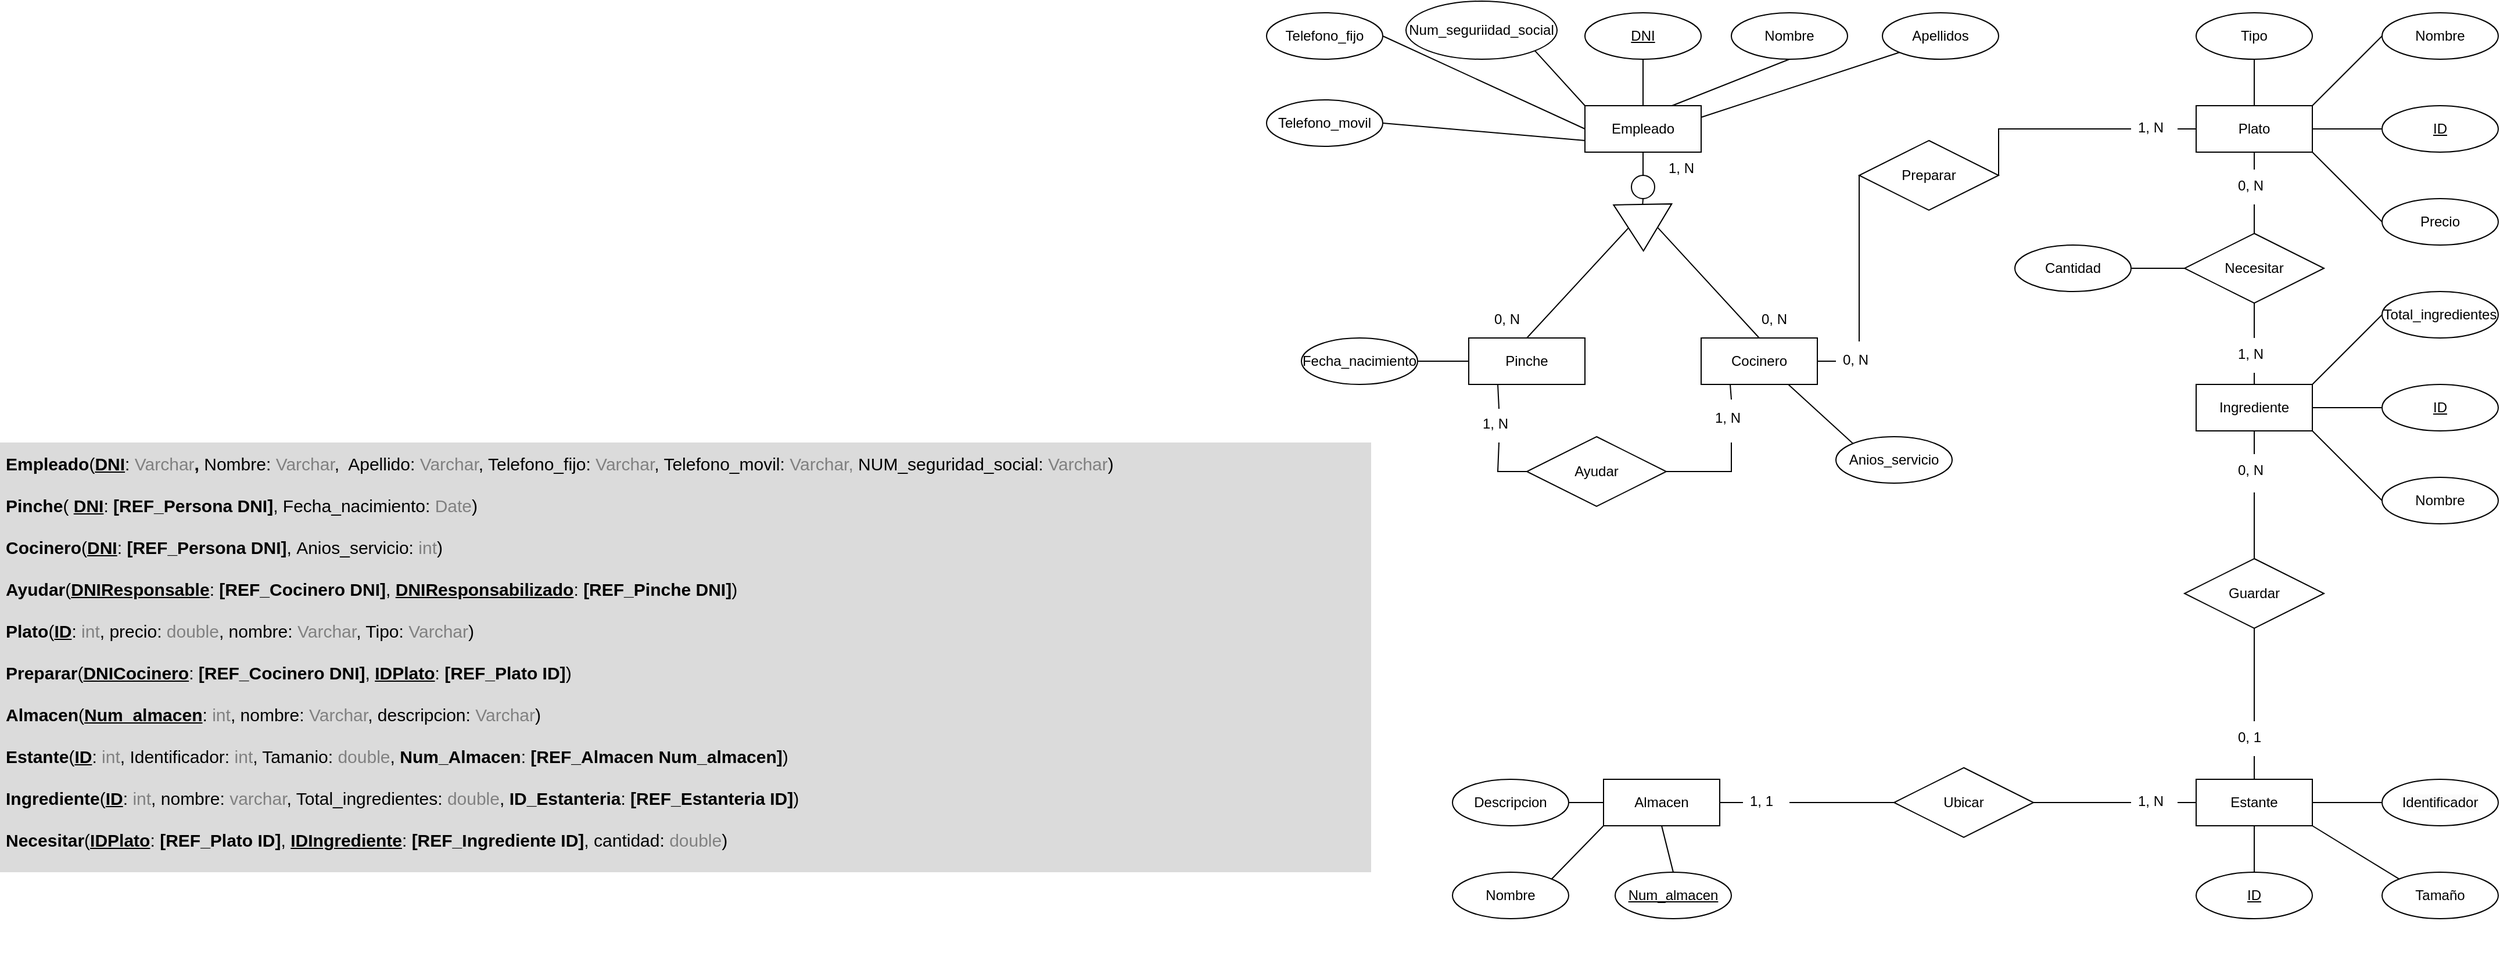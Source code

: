 <mxfile version="22.0.4" type="github">
  <diagram name="Página-1" id="hSeWg8H-ICYQN-6oGKDd">
    <mxGraphModel dx="3088" dy="782" grid="1" gridSize="10" guides="1" tooltips="1" connect="1" arrows="1" fold="1" page="1" pageScale="1" pageWidth="827" pageHeight="1169" math="0" shadow="0">
      <root>
        <mxCell id="0" />
        <mxCell id="1" parent="0" />
        <mxCell id="nrIDo2PwZvFl9oS6NiOG-2" value="Empleado" style="whiteSpace=wrap;html=1;align=center;" parent="1" vertex="1">
          <mxGeometry x="-56" y="120" width="100" height="40" as="geometry" />
        </mxCell>
        <mxCell id="nrIDo2PwZvFl9oS6NiOG-3" value="DNI" style="ellipse;whiteSpace=wrap;html=1;align=center;fontStyle=4;" parent="1" vertex="1">
          <mxGeometry x="-56" y="40" width="100" height="40" as="geometry" />
        </mxCell>
        <mxCell id="nrIDo2PwZvFl9oS6NiOG-4" value="Nombre" style="ellipse;whiteSpace=wrap;html=1;align=center;" parent="1" vertex="1">
          <mxGeometry x="70" y="40" width="100" height="40" as="geometry" />
        </mxCell>
        <mxCell id="nrIDo2PwZvFl9oS6NiOG-5" value="Apellidos" style="ellipse;whiteSpace=wrap;html=1;align=center;" parent="1" vertex="1">
          <mxGeometry x="200" y="40" width="100" height="40" as="geometry" />
        </mxCell>
        <mxCell id="nrIDo2PwZvFl9oS6NiOG-6" value="Num_seguriidad_social" style="ellipse;whiteSpace=wrap;html=1;align=center;" parent="1" vertex="1">
          <mxGeometry x="-210" y="30" width="130" height="50" as="geometry" />
        </mxCell>
        <mxCell id="nrIDo2PwZvFl9oS6NiOG-7" value="Telefono_fijo" style="ellipse;whiteSpace=wrap;html=1;align=center;" parent="1" vertex="1">
          <mxGeometry x="-330" y="40" width="100" height="40" as="geometry" />
        </mxCell>
        <mxCell id="nrIDo2PwZvFl9oS6NiOG-8" value="Telefono_movil" style="ellipse;whiteSpace=wrap;html=1;align=center;" parent="1" vertex="1">
          <mxGeometry x="-330" y="115" width="100" height="40" as="geometry" />
        </mxCell>
        <mxCell id="nrIDo2PwZvFl9oS6NiOG-9" value="Cocinero" style="whiteSpace=wrap;html=1;align=center;" parent="1" vertex="1">
          <mxGeometry x="44" y="320" width="100" height="40" as="geometry" />
        </mxCell>
        <mxCell id="nrIDo2PwZvFl9oS6NiOG-10" value="Anios_servicio" style="ellipse;whiteSpace=wrap;html=1;align=center;" parent="1" vertex="1">
          <mxGeometry x="160" y="405" width="100" height="40" as="geometry" />
        </mxCell>
        <mxCell id="nrIDo2PwZvFl9oS6NiOG-11" value="Pinche" style="whiteSpace=wrap;html=1;align=center;" parent="1" vertex="1">
          <mxGeometry x="-156" y="320" width="100" height="40" as="geometry" />
        </mxCell>
        <mxCell id="nrIDo2PwZvFl9oS6NiOG-12" value="Fecha_nacimiento" style="ellipse;whiteSpace=wrap;html=1;align=center;" parent="1" vertex="1">
          <mxGeometry x="-300" y="320" width="100" height="40" as="geometry" />
        </mxCell>
        <mxCell id="nrIDo2PwZvFl9oS6NiOG-13" value="" style="ellipse;whiteSpace=wrap;html=1;aspect=fixed;" parent="1" vertex="1">
          <mxGeometry x="-16" y="180" width="20" height="20" as="geometry" />
        </mxCell>
        <mxCell id="nrIDo2PwZvFl9oS6NiOG-14" value="" style="triangle;whiteSpace=wrap;html=1;rotation=89;" parent="1" vertex="1">
          <mxGeometry x="-26" y="200" width="40" height="50" as="geometry" />
        </mxCell>
        <mxCell id="nrIDo2PwZvFl9oS6NiOG-15" value="" style="endArrow=none;html=1;rounded=0;entryX=0.5;entryY=1;entryDx=0;entryDy=0;exitX=0.5;exitY=0;exitDx=0;exitDy=0;" parent="1" source="nrIDo2PwZvFl9oS6NiOG-13" target="nrIDo2PwZvFl9oS6NiOG-2" edge="1">
          <mxGeometry width="50" height="50" relative="1" as="geometry">
            <mxPoint x="390" y="330" as="sourcePoint" />
            <mxPoint x="440" y="280" as="targetPoint" />
          </mxGeometry>
        </mxCell>
        <mxCell id="nrIDo2PwZvFl9oS6NiOG-16" value="" style="endArrow=none;html=1;rounded=0;entryX=0.5;entryY=1;entryDx=0;entryDy=0;exitX=0;exitY=0.5;exitDx=0;exitDy=0;" parent="1" source="nrIDo2PwZvFl9oS6NiOG-14" target="nrIDo2PwZvFl9oS6NiOG-13" edge="1">
          <mxGeometry width="50" height="50" relative="1" as="geometry">
            <mxPoint x="390" y="330" as="sourcePoint" />
            <mxPoint x="440" y="280" as="targetPoint" />
          </mxGeometry>
        </mxCell>
        <mxCell id="nrIDo2PwZvFl9oS6NiOG-17" value="" style="endArrow=none;html=1;rounded=0;exitX=0.5;exitY=0;exitDx=0;exitDy=0;entryX=0.5;entryY=1;entryDx=0;entryDy=0;" parent="1" source="nrIDo2PwZvFl9oS6NiOG-11" target="nrIDo2PwZvFl9oS6NiOG-14" edge="1">
          <mxGeometry width="50" height="50" relative="1" as="geometry">
            <mxPoint x="390" y="330" as="sourcePoint" />
            <mxPoint x="440" y="280" as="targetPoint" />
          </mxGeometry>
        </mxCell>
        <mxCell id="nrIDo2PwZvFl9oS6NiOG-18" value="" style="endArrow=none;html=1;rounded=0;exitX=0.5;exitY=0;exitDx=0;exitDy=0;entryX=0.5;entryY=0;entryDx=0;entryDy=0;" parent="1" source="nrIDo2PwZvFl9oS6NiOG-9" target="nrIDo2PwZvFl9oS6NiOG-14" edge="1">
          <mxGeometry width="50" height="50" relative="1" as="geometry">
            <mxPoint x="-96" y="330" as="sourcePoint" />
            <mxPoint x="-8" y="235" as="targetPoint" />
          </mxGeometry>
        </mxCell>
        <mxCell id="nrIDo2PwZvFl9oS6NiOG-19" value="Plato" style="whiteSpace=wrap;html=1;align=center;" parent="1" vertex="1">
          <mxGeometry x="470" y="120" width="100" height="40" as="geometry" />
        </mxCell>
        <mxCell id="nrIDo2PwZvFl9oS6NiOG-20" value="ID" style="ellipse;whiteSpace=wrap;html=1;align=center;fontStyle=4;" parent="1" vertex="1">
          <mxGeometry x="630" y="120" width="100" height="40" as="geometry" />
        </mxCell>
        <mxCell id="nrIDo2PwZvFl9oS6NiOG-21" value="Nombre" style="ellipse;whiteSpace=wrap;html=1;align=center;" parent="1" vertex="1">
          <mxGeometry x="630" y="40" width="100" height="40" as="geometry" />
        </mxCell>
        <mxCell id="nrIDo2PwZvFl9oS6NiOG-22" value="Precio" style="ellipse;whiteSpace=wrap;html=1;align=center;" parent="1" vertex="1">
          <mxGeometry x="630" y="200" width="100" height="40" as="geometry" />
        </mxCell>
        <mxCell id="nrIDo2PwZvFl9oS6NiOG-23" value="Tipo" style="ellipse;whiteSpace=wrap;html=1;align=center;" parent="1" vertex="1">
          <mxGeometry x="470" y="40" width="100" height="40" as="geometry" />
        </mxCell>
        <mxCell id="nrIDo2PwZvFl9oS6NiOG-24" value="Ingrediente" style="whiteSpace=wrap;html=1;align=center;" parent="1" vertex="1">
          <mxGeometry x="470" y="360" width="100" height="40" as="geometry" />
        </mxCell>
        <mxCell id="nrIDo2PwZvFl9oS6NiOG-25" value="ID" style="ellipse;whiteSpace=wrap;html=1;align=center;fontStyle=4;" parent="1" vertex="1">
          <mxGeometry x="630" y="360" width="100" height="40" as="geometry" />
        </mxCell>
        <mxCell id="nrIDo2PwZvFl9oS6NiOG-26" value="Nombre" style="ellipse;whiteSpace=wrap;html=1;align=center;" parent="1" vertex="1">
          <mxGeometry x="630" y="440" width="100" height="40" as="geometry" />
        </mxCell>
        <mxCell id="nrIDo2PwZvFl9oS6NiOG-27" value="Necesitar" style="shape=rhombus;perimeter=rhombusPerimeter;whiteSpace=wrap;html=1;align=center;" parent="1" vertex="1">
          <mxGeometry x="460" y="230" width="120" height="60" as="geometry" />
        </mxCell>
        <mxCell id="nrIDo2PwZvFl9oS6NiOG-28" value="Cantidad" style="ellipse;whiteSpace=wrap;html=1;align=center;" parent="1" vertex="1">
          <mxGeometry x="314" y="240" width="100" height="40" as="geometry" />
        </mxCell>
        <mxCell id="nrIDo2PwZvFl9oS6NiOG-29" value="" style="endArrow=none;html=1;rounded=0;exitX=1;exitY=0.5;exitDx=0;exitDy=0;entryX=0;entryY=0.5;entryDx=0;entryDy=0;" parent="1" source="nrIDo2PwZvFl9oS6NiOG-28" target="nrIDo2PwZvFl9oS6NiOG-27" edge="1">
          <mxGeometry relative="1" as="geometry">
            <mxPoint x="330" y="300" as="sourcePoint" />
            <mxPoint x="490" y="300" as="targetPoint" />
          </mxGeometry>
        </mxCell>
        <mxCell id="nrIDo2PwZvFl9oS6NiOG-30" value="1, N" style="text;strokeColor=none;fillColor=none;spacingLeft=4;spacingRight=4;overflow=hidden;rotatable=0;points=[[0,0.5],[1,0.5]];portConstraint=eastwest;fontSize=12;whiteSpace=wrap;html=1;" parent="1" vertex="1">
          <mxGeometry x="500" y="320" width="40" height="30" as="geometry" />
        </mxCell>
        <mxCell id="nrIDo2PwZvFl9oS6NiOG-31" value="0, N" style="text;strokeColor=none;fillColor=none;spacingLeft=4;spacingRight=4;overflow=hidden;rotatable=0;points=[[0,0.5],[1,0.5]];portConstraint=eastwest;fontSize=12;whiteSpace=wrap;html=1;" parent="1" vertex="1">
          <mxGeometry x="500" y="175" width="40" height="30" as="geometry" />
        </mxCell>
        <mxCell id="nrIDo2PwZvFl9oS6NiOG-32" value="Almacen" style="whiteSpace=wrap;html=1;align=center;" parent="1" vertex="1">
          <mxGeometry x="-40" y="700" width="100" height="40" as="geometry" />
        </mxCell>
        <mxCell id="nrIDo2PwZvFl9oS6NiOG-33" value="Num_almacen" style="ellipse;whiteSpace=wrap;html=1;align=center;fontStyle=4;" parent="1" vertex="1">
          <mxGeometry x="-30" y="780" width="100" height="40" as="geometry" />
        </mxCell>
        <mxCell id="nrIDo2PwZvFl9oS6NiOG-34" value="Nombre" style="ellipse;whiteSpace=wrap;html=1;align=center;" parent="1" vertex="1">
          <mxGeometry x="-170" y="780" width="100" height="40" as="geometry" />
        </mxCell>
        <mxCell id="nrIDo2PwZvFl9oS6NiOG-35" value="Descripcion" style="ellipse;whiteSpace=wrap;html=1;align=center;" parent="1" vertex="1">
          <mxGeometry x="-170" y="700" width="100" height="40" as="geometry" />
        </mxCell>
        <mxCell id="nrIDo2PwZvFl9oS6NiOG-36" value="Estante" style="whiteSpace=wrap;html=1;align=center;" parent="1" vertex="1">
          <mxGeometry x="470" y="700" width="100" height="40" as="geometry" />
        </mxCell>
        <mxCell id="nrIDo2PwZvFl9oS6NiOG-37" value="ID" style="ellipse;whiteSpace=wrap;html=1;align=center;fontStyle=4;" parent="1" vertex="1">
          <mxGeometry x="470" y="780" width="100" height="40" as="geometry" />
        </mxCell>
        <mxCell id="nrIDo2PwZvFl9oS6NiOG-38" value="&lt;span style=&quot;color: rgb(0, 0, 0); font-family: Helvetica; font-size: 12px; font-style: normal; font-variant-ligatures: normal; font-variant-caps: normal; font-weight: 400; letter-spacing: normal; orphans: 2; text-align: center; text-indent: 0px; text-transform: none; widows: 2; word-spacing: 0px; -webkit-text-stroke-width: 0px; background-color: rgb(251, 251, 251); text-decoration-thickness: initial; text-decoration-style: initial; text-decoration-color: initial; float: none; display: inline !important;&quot;&gt;Identificador&lt;/span&gt;&lt;br&gt;" style="ellipse;whiteSpace=wrap;html=1;align=center;" parent="1" vertex="1">
          <mxGeometry x="630" y="700" width="100" height="40" as="geometry" />
        </mxCell>
        <mxCell id="nrIDo2PwZvFl9oS6NiOG-39" value="Tamaño" style="ellipse;whiteSpace=wrap;html=1;align=center;" parent="1" vertex="1">
          <mxGeometry x="630" y="780" width="100" height="40" as="geometry" />
        </mxCell>
        <mxCell id="nrIDo2PwZvFl9oS6NiOG-40" value="Guardar" style="shape=rhombus;perimeter=rhombusPerimeter;whiteSpace=wrap;html=1;align=center;" parent="1" vertex="1">
          <mxGeometry x="460" y="510" width="120" height="60" as="geometry" />
        </mxCell>
        <mxCell id="nrIDo2PwZvFl9oS6NiOG-41" value="0, 1" style="text;strokeColor=none;fillColor=none;spacingLeft=4;spacingRight=4;overflow=hidden;rotatable=0;points=[[0,0.5],[1,0.5]];portConstraint=eastwest;fontSize=12;whiteSpace=wrap;html=1;" parent="1" vertex="1">
          <mxGeometry x="500" y="650" width="40" height="30" as="geometry" />
        </mxCell>
        <mxCell id="nrIDo2PwZvFl9oS6NiOG-42" value="0, N" style="text;strokeColor=none;fillColor=none;spacingLeft=4;spacingRight=4;overflow=hidden;rotatable=0;points=[[0,0.5],[1,0.5]];portConstraint=eastwest;fontSize=12;whiteSpace=wrap;html=1;" parent="1" vertex="1">
          <mxGeometry x="500" y="420" width="40" height="30" as="geometry" />
        </mxCell>
        <mxCell id="nrIDo2PwZvFl9oS6NiOG-43" value="Ubicar" style="shape=rhombus;perimeter=rhombusPerimeter;whiteSpace=wrap;html=1;align=center;" parent="1" vertex="1">
          <mxGeometry x="210" y="690" width="120" height="60" as="geometry" />
        </mxCell>
        <mxCell id="nrIDo2PwZvFl9oS6NiOG-44" value="1, 1" style="text;strokeColor=none;fillColor=none;spacingLeft=4;spacingRight=4;overflow=hidden;rotatable=0;points=[[0,0.5],[1,0.5]];portConstraint=eastwest;fontSize=12;whiteSpace=wrap;html=1;" parent="1" vertex="1">
          <mxGeometry x="80" y="705" width="40" height="30" as="geometry" />
        </mxCell>
        <mxCell id="nrIDo2PwZvFl9oS6NiOG-45" value="1, N" style="text;strokeColor=none;fillColor=none;spacingLeft=4;spacingRight=4;overflow=hidden;rotatable=0;points=[[0,0.5],[1,0.5]];portConstraint=eastwest;fontSize=12;whiteSpace=wrap;html=1;" parent="1" vertex="1">
          <mxGeometry x="414" y="705" width="40" height="30" as="geometry" />
        </mxCell>
        <mxCell id="nrIDo2PwZvFl9oS6NiOG-46" value="Preparar" style="shape=rhombus;perimeter=rhombusPerimeter;whiteSpace=wrap;html=1;align=center;" parent="1" vertex="1">
          <mxGeometry x="180" y="150" width="120" height="60" as="geometry" />
        </mxCell>
        <mxCell id="nrIDo2PwZvFl9oS6NiOG-47" value="0, N" style="text;strokeColor=none;fillColor=none;spacingLeft=4;spacingRight=4;overflow=hidden;rotatable=0;points=[[0,0.5],[1,0.5]];portConstraint=eastwest;fontSize=12;whiteSpace=wrap;html=1;" parent="1" vertex="1">
          <mxGeometry x="160" y="325" width="40" height="30" as="geometry" />
        </mxCell>
        <mxCell id="nrIDo2PwZvFl9oS6NiOG-48" value="1, N" style="text;strokeColor=none;fillColor=none;spacingLeft=4;spacingRight=4;overflow=hidden;rotatable=0;points=[[0,0.5],[1,0.5]];portConstraint=eastwest;fontSize=12;whiteSpace=wrap;html=1;" parent="1" vertex="1">
          <mxGeometry x="414" y="125" width="40" height="30" as="geometry" />
        </mxCell>
        <mxCell id="nrIDo2PwZvFl9oS6NiOG-49" value="Ayudar" style="shape=rhombus;perimeter=rhombusPerimeter;whiteSpace=wrap;html=1;align=center;" parent="1" vertex="1">
          <mxGeometry x="-106" y="405" width="120" height="60" as="geometry" />
        </mxCell>
        <mxCell id="nrIDo2PwZvFl9oS6NiOG-50" value="1, N" style="text;strokeColor=none;fillColor=none;spacingLeft=4;spacingRight=4;overflow=hidden;rotatable=0;points=[[0,0.5],[1,0.5]];portConstraint=eastwest;fontSize=12;whiteSpace=wrap;html=1;" parent="1" vertex="1">
          <mxGeometry x="50" y="375" width="40" height="30" as="geometry" />
        </mxCell>
        <mxCell id="nrIDo2PwZvFl9oS6NiOG-51" value="" style="endArrow=none;html=1;rounded=0;exitX=0.5;exitY=1;exitDx=0;exitDy=0;entryX=0;entryY=0.5;entryDx=0;entryDy=0;exitPerimeter=0;" parent="1" source="nrIDo2PwZvFl9oS6NiOG-53" target="nrIDo2PwZvFl9oS6NiOG-49" edge="1">
          <mxGeometry relative="1" as="geometry">
            <mxPoint x="330" y="260" as="sourcePoint" />
            <mxPoint x="490" y="260" as="targetPoint" />
            <Array as="points">
              <mxPoint x="-131" y="435" />
            </Array>
          </mxGeometry>
        </mxCell>
        <mxCell id="nrIDo2PwZvFl9oS6NiOG-52" value="" style="endArrow=none;html=1;rounded=0;exitX=0.25;exitY=1;exitDx=0;exitDy=0;entryX=0.5;entryY=0.033;entryDx=0;entryDy=0;entryPerimeter=0;" parent="1" source="nrIDo2PwZvFl9oS6NiOG-11" target="nrIDo2PwZvFl9oS6NiOG-53" edge="1">
          <mxGeometry relative="1" as="geometry">
            <mxPoint x="-131" y="360" as="sourcePoint" />
            <mxPoint x="-106" y="435" as="targetPoint" />
            <Array as="points" />
          </mxGeometry>
        </mxCell>
        <mxCell id="nrIDo2PwZvFl9oS6NiOG-53" value="1, N" style="text;strokeColor=none;fillColor=none;spacingLeft=4;spacingRight=4;overflow=hidden;rotatable=0;points=[[0,0.5],[1,0.5]];portConstraint=eastwest;fontSize=12;whiteSpace=wrap;html=1;" parent="1" vertex="1">
          <mxGeometry x="-150" y="380" width="40" height="30" as="geometry" />
        </mxCell>
        <mxCell id="nrIDo2PwZvFl9oS6NiOG-54" value="" style="endArrow=none;html=1;rounded=0;exitX=1;exitY=0.5;exitDx=0;exitDy=0;entryX=0.5;entryY=1.167;entryDx=0;entryDy=0;entryPerimeter=0;" parent="1" source="nrIDo2PwZvFl9oS6NiOG-49" target="nrIDo2PwZvFl9oS6NiOG-50" edge="1">
          <mxGeometry relative="1" as="geometry">
            <mxPoint x="330" y="260" as="sourcePoint" />
            <mxPoint x="490" y="260" as="targetPoint" />
            <Array as="points">
              <mxPoint x="70" y="435" />
            </Array>
          </mxGeometry>
        </mxCell>
        <mxCell id="nrIDo2PwZvFl9oS6NiOG-55" value="" style="endArrow=none;html=1;rounded=0;exitX=0.5;exitY=-0.067;exitDx=0;exitDy=0;exitPerimeter=0;entryX=0.25;entryY=1;entryDx=0;entryDy=0;" parent="1" source="nrIDo2PwZvFl9oS6NiOG-50" target="nrIDo2PwZvFl9oS6NiOG-9" edge="1">
          <mxGeometry relative="1" as="geometry">
            <mxPoint x="330" y="260" as="sourcePoint" />
            <mxPoint x="490" y="260" as="targetPoint" />
          </mxGeometry>
        </mxCell>
        <mxCell id="nrIDo2PwZvFl9oS6NiOG-56" value="" style="endArrow=none;html=1;rounded=0;exitX=1;exitY=0.5;exitDx=0;exitDy=0;entryX=0;entryY=0.5;entryDx=0;entryDy=0;" parent="1" source="nrIDo2PwZvFl9oS6NiOG-9" target="nrIDo2PwZvFl9oS6NiOG-47" edge="1">
          <mxGeometry relative="1" as="geometry">
            <mxPoint x="330" y="260" as="sourcePoint" />
            <mxPoint x="490" y="260" as="targetPoint" />
          </mxGeometry>
        </mxCell>
        <mxCell id="nrIDo2PwZvFl9oS6NiOG-57" value="" style="endArrow=none;html=1;rounded=0;exitX=0;exitY=0.5;exitDx=0;exitDy=0;entryX=0.5;entryY=-0.067;entryDx=0;entryDy=0;entryPerimeter=0;" parent="1" source="nrIDo2PwZvFl9oS6NiOG-46" target="nrIDo2PwZvFl9oS6NiOG-47" edge="1">
          <mxGeometry relative="1" as="geometry">
            <mxPoint x="330" y="260" as="sourcePoint" />
            <mxPoint x="490" y="260" as="targetPoint" />
          </mxGeometry>
        </mxCell>
        <mxCell id="nrIDo2PwZvFl9oS6NiOG-58" value="" style="endArrow=none;html=1;rounded=0;entryX=0;entryY=0.5;entryDx=0;entryDy=0;exitX=1;exitY=0.5;exitDx=0;exitDy=0;" parent="1" source="nrIDo2PwZvFl9oS6NiOG-46" target="nrIDo2PwZvFl9oS6NiOG-48" edge="1">
          <mxGeometry relative="1" as="geometry">
            <mxPoint x="330" y="260" as="sourcePoint" />
            <mxPoint x="490" y="260" as="targetPoint" />
            <Array as="points">
              <mxPoint x="300" y="140" />
            </Array>
          </mxGeometry>
        </mxCell>
        <mxCell id="nrIDo2PwZvFl9oS6NiOG-59" value="" style="endArrow=none;html=1;rounded=0;exitX=1;exitY=0.5;exitDx=0;exitDy=0;entryX=0;entryY=0.5;entryDx=0;entryDy=0;" parent="1" source="nrIDo2PwZvFl9oS6NiOG-48" target="nrIDo2PwZvFl9oS6NiOG-19" edge="1">
          <mxGeometry relative="1" as="geometry">
            <mxPoint x="330" y="260" as="sourcePoint" />
            <mxPoint x="490" y="260" as="targetPoint" />
          </mxGeometry>
        </mxCell>
        <mxCell id="nrIDo2PwZvFl9oS6NiOG-60" value="" style="endArrow=none;html=1;rounded=0;exitX=0.5;exitY=0;exitDx=0;exitDy=0;entryX=0.5;entryY=1;entryDx=0;entryDy=0;entryPerimeter=0;" parent="1" source="nrIDo2PwZvFl9oS6NiOG-27" target="nrIDo2PwZvFl9oS6NiOG-31" edge="1">
          <mxGeometry relative="1" as="geometry">
            <mxPoint x="340" y="270" as="sourcePoint" />
            <mxPoint x="500" y="270" as="targetPoint" />
          </mxGeometry>
        </mxCell>
        <mxCell id="nrIDo2PwZvFl9oS6NiOG-61" value="" style="endArrow=none;html=1;rounded=0;exitX=0.5;exitY=1;exitDx=0;exitDy=0;entryX=0.5;entryY=0;entryDx=0;entryDy=0;entryPerimeter=0;" parent="1" source="nrIDo2PwZvFl9oS6NiOG-19" target="nrIDo2PwZvFl9oS6NiOG-31" edge="1">
          <mxGeometry relative="1" as="geometry">
            <mxPoint x="350" y="280" as="sourcePoint" />
            <mxPoint x="510" y="280" as="targetPoint" />
          </mxGeometry>
        </mxCell>
        <mxCell id="nrIDo2PwZvFl9oS6NiOG-62" value="" style="endArrow=none;html=1;rounded=0;exitX=0.5;exitY=0;exitDx=0;exitDy=0;entryX=0.5;entryY=1;entryDx=0;entryDy=0;entryPerimeter=0;" parent="1" source="nrIDo2PwZvFl9oS6NiOG-24" target="nrIDo2PwZvFl9oS6NiOG-30" edge="1">
          <mxGeometry relative="1" as="geometry">
            <mxPoint x="330" y="260" as="sourcePoint" />
            <mxPoint x="490" y="260" as="targetPoint" />
          </mxGeometry>
        </mxCell>
        <mxCell id="nrIDo2PwZvFl9oS6NiOG-63" value="" style="endArrow=none;html=1;rounded=0;entryX=0.5;entryY=1;entryDx=0;entryDy=0;exitX=0.5;exitY=0;exitDx=0;exitDy=0;exitPerimeter=0;" parent="1" source="nrIDo2PwZvFl9oS6NiOG-30" target="nrIDo2PwZvFl9oS6NiOG-27" edge="1">
          <mxGeometry relative="1" as="geometry">
            <mxPoint x="360" y="290" as="sourcePoint" />
            <mxPoint x="490" y="310" as="targetPoint" />
          </mxGeometry>
        </mxCell>
        <mxCell id="nrIDo2PwZvFl9oS6NiOG-64" value="" style="endArrow=none;html=1;rounded=0;exitX=0.5;exitY=0;exitDx=0;exitDy=0;exitPerimeter=0;entryX=0.5;entryY=1;entryDx=0;entryDy=0;" parent="1" source="nrIDo2PwZvFl9oS6NiOG-42" target="nrIDo2PwZvFl9oS6NiOG-24" edge="1">
          <mxGeometry relative="1" as="geometry">
            <mxPoint x="330" y="260" as="sourcePoint" />
            <mxPoint x="490" y="260" as="targetPoint" />
          </mxGeometry>
        </mxCell>
        <mxCell id="nrIDo2PwZvFl9oS6NiOG-65" value="" style="endArrow=none;html=1;rounded=0;exitX=0.5;exitY=0;exitDx=0;exitDy=0;entryX=0.5;entryY=1.1;entryDx=0;entryDy=0;entryPerimeter=0;" parent="1" source="nrIDo2PwZvFl9oS6NiOG-40" target="nrIDo2PwZvFl9oS6NiOG-42" edge="1">
          <mxGeometry relative="1" as="geometry">
            <mxPoint x="370" y="300" as="sourcePoint" />
            <mxPoint x="480" y="460" as="targetPoint" />
          </mxGeometry>
        </mxCell>
        <mxCell id="nrIDo2PwZvFl9oS6NiOG-66" value="" style="endArrow=none;html=1;rounded=0;exitX=0.5;exitY=1;exitDx=0;exitDy=0;entryX=0.5;entryY=0;entryDx=0;entryDy=0;entryPerimeter=0;" parent="1" source="nrIDo2PwZvFl9oS6NiOG-40" target="nrIDo2PwZvFl9oS6NiOG-41" edge="1">
          <mxGeometry relative="1" as="geometry">
            <mxPoint x="330" y="660" as="sourcePoint" />
            <mxPoint x="490" y="660" as="targetPoint" />
          </mxGeometry>
        </mxCell>
        <mxCell id="nrIDo2PwZvFl9oS6NiOG-67" value="" style="endArrow=none;html=1;rounded=0;exitX=0.5;exitY=0;exitDx=0;exitDy=0;entryX=0.5;entryY=1;entryDx=0;entryDy=0;entryPerimeter=0;" parent="1" source="nrIDo2PwZvFl9oS6NiOG-36" target="nrIDo2PwZvFl9oS6NiOG-41" edge="1">
          <mxGeometry relative="1" as="geometry">
            <mxPoint x="380" y="310" as="sourcePoint" />
            <mxPoint x="540" y="310" as="targetPoint" />
          </mxGeometry>
        </mxCell>
        <mxCell id="nrIDo2PwZvFl9oS6NiOG-68" value="" style="endArrow=none;html=1;rounded=0;exitX=1;exitY=0.5;exitDx=0;exitDy=0;entryX=0;entryY=0.5;entryDx=0;entryDy=0;" parent="1" source="nrIDo2PwZvFl9oS6NiOG-45" target="nrIDo2PwZvFl9oS6NiOG-36" edge="1">
          <mxGeometry relative="1" as="geometry">
            <mxPoint x="390" y="320" as="sourcePoint" />
            <mxPoint x="550" y="320" as="targetPoint" />
          </mxGeometry>
        </mxCell>
        <mxCell id="nrIDo2PwZvFl9oS6NiOG-69" value="" style="endArrow=none;html=1;rounded=0;exitX=1;exitY=0.5;exitDx=0;exitDy=0;entryX=0;entryY=0.5;entryDx=0;entryDy=0;" parent="1" source="nrIDo2PwZvFl9oS6NiOG-43" target="nrIDo2PwZvFl9oS6NiOG-45" edge="1">
          <mxGeometry relative="1" as="geometry">
            <mxPoint x="400" y="330" as="sourcePoint" />
            <mxPoint x="560" y="330" as="targetPoint" />
          </mxGeometry>
        </mxCell>
        <mxCell id="nrIDo2PwZvFl9oS6NiOG-70" value="" style="endArrow=none;html=1;rounded=0;exitX=0;exitY=0.5;exitDx=0;exitDy=0;entryX=1;entryY=0.5;entryDx=0;entryDy=0;" parent="1" source="nrIDo2PwZvFl9oS6NiOG-43" target="nrIDo2PwZvFl9oS6NiOG-44" edge="1">
          <mxGeometry relative="1" as="geometry">
            <mxPoint x="410" y="340" as="sourcePoint" />
            <mxPoint x="570" y="340" as="targetPoint" />
          </mxGeometry>
        </mxCell>
        <mxCell id="nrIDo2PwZvFl9oS6NiOG-71" value="" style="endArrow=none;html=1;rounded=0;exitX=0;exitY=0.5;exitDx=0;exitDy=0;entryX=1;entryY=0.5;entryDx=0;entryDy=0;" parent="1" source="nrIDo2PwZvFl9oS6NiOG-44" target="nrIDo2PwZvFl9oS6NiOG-32" edge="1">
          <mxGeometry relative="1" as="geometry">
            <mxPoint x="420" y="350" as="sourcePoint" />
            <mxPoint x="580" y="350" as="targetPoint" />
          </mxGeometry>
        </mxCell>
        <mxCell id="nrIDo2PwZvFl9oS6NiOG-72" value="" style="endArrow=none;html=1;rounded=0;exitX=1;exitY=0.5;exitDx=0;exitDy=0;entryX=0;entryY=0.5;entryDx=0;entryDy=0;" parent="1" source="nrIDo2PwZvFl9oS6NiOG-7" target="nrIDo2PwZvFl9oS6NiOG-2" edge="1">
          <mxGeometry relative="1" as="geometry">
            <mxPoint x="280" y="340" as="sourcePoint" />
            <mxPoint x="410" y="370" as="targetPoint" />
          </mxGeometry>
        </mxCell>
        <mxCell id="nrIDo2PwZvFl9oS6NiOG-73" value="" style="endArrow=none;html=1;rounded=0;exitX=1;exitY=1;exitDx=0;exitDy=0;entryX=0;entryY=0;entryDx=0;entryDy=0;" parent="1" source="nrIDo2PwZvFl9oS6NiOG-6" target="nrIDo2PwZvFl9oS6NiOG-2" edge="1">
          <mxGeometry relative="1" as="geometry">
            <mxPoint x="-220" y="70" as="sourcePoint" />
            <mxPoint x="-46" y="150" as="targetPoint" />
          </mxGeometry>
        </mxCell>
        <mxCell id="nrIDo2PwZvFl9oS6NiOG-74" value="" style="endArrow=none;html=1;rounded=0;exitX=0.5;exitY=1;exitDx=0;exitDy=0;entryX=0.5;entryY=0;entryDx=0;entryDy=0;" parent="1" source="nrIDo2PwZvFl9oS6NiOG-3" target="nrIDo2PwZvFl9oS6NiOG-2" edge="1">
          <mxGeometry relative="1" as="geometry">
            <mxPoint x="-210" y="80" as="sourcePoint" />
            <mxPoint x="-36" y="160" as="targetPoint" />
          </mxGeometry>
        </mxCell>
        <mxCell id="nrIDo2PwZvFl9oS6NiOG-75" value="" style="endArrow=none;html=1;rounded=0;exitX=0.5;exitY=1;exitDx=0;exitDy=0;entryX=0.75;entryY=0;entryDx=0;entryDy=0;" parent="1" source="nrIDo2PwZvFl9oS6NiOG-4" target="nrIDo2PwZvFl9oS6NiOG-2" edge="1">
          <mxGeometry relative="1" as="geometry">
            <mxPoint x="4" y="90" as="sourcePoint" />
            <mxPoint x="4" y="130" as="targetPoint" />
          </mxGeometry>
        </mxCell>
        <mxCell id="nrIDo2PwZvFl9oS6NiOG-76" value="" style="endArrow=none;html=1;rounded=0;exitX=0;exitY=1;exitDx=0;exitDy=0;entryX=1;entryY=0.25;entryDx=0;entryDy=0;" parent="1" source="nrIDo2PwZvFl9oS6NiOG-5" target="nrIDo2PwZvFl9oS6NiOG-2" edge="1">
          <mxGeometry relative="1" as="geometry">
            <mxPoint x="14" y="100" as="sourcePoint" />
            <mxPoint x="14" y="140" as="targetPoint" />
          </mxGeometry>
        </mxCell>
        <mxCell id="nrIDo2PwZvFl9oS6NiOG-77" value="" style="endArrow=none;html=1;rounded=0;exitX=1;exitY=0.5;exitDx=0;exitDy=0;entryX=0;entryY=0.75;entryDx=0;entryDy=0;" parent="1" source="nrIDo2PwZvFl9oS6NiOG-8" target="nrIDo2PwZvFl9oS6NiOG-2" edge="1">
          <mxGeometry relative="1" as="geometry">
            <mxPoint x="24" y="110" as="sourcePoint" />
            <mxPoint x="24" y="150" as="targetPoint" />
          </mxGeometry>
        </mxCell>
        <mxCell id="nrIDo2PwZvFl9oS6NiOG-78" value="" style="endArrow=none;html=1;rounded=0;exitX=1;exitY=0.5;exitDx=0;exitDy=0;entryX=0;entryY=0.5;entryDx=0;entryDy=0;" parent="1" source="nrIDo2PwZvFl9oS6NiOG-12" target="nrIDo2PwZvFl9oS6NiOG-11" edge="1">
          <mxGeometry relative="1" as="geometry">
            <mxPoint x="34" y="120" as="sourcePoint" />
            <mxPoint x="34" y="160" as="targetPoint" />
          </mxGeometry>
        </mxCell>
        <mxCell id="nrIDo2PwZvFl9oS6NiOG-79" value="" style="endArrow=none;html=1;rounded=0;exitX=0;exitY=0;exitDx=0;exitDy=0;entryX=0.75;entryY=1;entryDx=0;entryDy=0;" parent="1" source="nrIDo2PwZvFl9oS6NiOG-10" target="nrIDo2PwZvFl9oS6NiOG-9" edge="1">
          <mxGeometry relative="1" as="geometry">
            <mxPoint x="44" y="130" as="sourcePoint" />
            <mxPoint x="44" y="170" as="targetPoint" />
          </mxGeometry>
        </mxCell>
        <mxCell id="nrIDo2PwZvFl9oS6NiOG-80" value="" style="endArrow=none;html=1;rounded=0;exitX=0;exitY=0.5;exitDx=0;exitDy=0;entryX=1;entryY=0;entryDx=0;entryDy=0;" parent="1" source="nrIDo2PwZvFl9oS6NiOG-21" target="nrIDo2PwZvFl9oS6NiOG-19" edge="1">
          <mxGeometry relative="1" as="geometry">
            <mxPoint x="54" y="140" as="sourcePoint" />
            <mxPoint x="54" y="180" as="targetPoint" />
          </mxGeometry>
        </mxCell>
        <mxCell id="nrIDo2PwZvFl9oS6NiOG-81" value="" style="endArrow=none;html=1;rounded=0;exitX=0.5;exitY=1;exitDx=0;exitDy=0;entryX=0.5;entryY=0;entryDx=0;entryDy=0;" parent="1" source="nrIDo2PwZvFl9oS6NiOG-23" target="nrIDo2PwZvFl9oS6NiOG-19" edge="1">
          <mxGeometry relative="1" as="geometry">
            <mxPoint x="64" y="150" as="sourcePoint" />
            <mxPoint x="64" y="190" as="targetPoint" />
          </mxGeometry>
        </mxCell>
        <mxCell id="nrIDo2PwZvFl9oS6NiOG-82" value="" style="endArrow=none;html=1;rounded=0;exitX=0;exitY=0.5;exitDx=0;exitDy=0;entryX=1;entryY=0.5;entryDx=0;entryDy=0;" parent="1" source="nrIDo2PwZvFl9oS6NiOG-20" target="nrIDo2PwZvFl9oS6NiOG-19" edge="1">
          <mxGeometry relative="1" as="geometry">
            <mxPoint x="74" y="160" as="sourcePoint" />
            <mxPoint x="74" y="200" as="targetPoint" />
          </mxGeometry>
        </mxCell>
        <mxCell id="nrIDo2PwZvFl9oS6NiOG-83" value="" style="endArrow=none;html=1;rounded=0;exitX=0;exitY=0.5;exitDx=0;exitDy=0;entryX=1;entryY=1;entryDx=0;entryDy=0;" parent="1" source="nrIDo2PwZvFl9oS6NiOG-22" target="nrIDo2PwZvFl9oS6NiOG-19" edge="1">
          <mxGeometry relative="1" as="geometry">
            <mxPoint x="84" y="170" as="sourcePoint" />
            <mxPoint x="84" y="210" as="targetPoint" />
          </mxGeometry>
        </mxCell>
        <mxCell id="nrIDo2PwZvFl9oS6NiOG-84" value="" style="endArrow=none;html=1;rounded=0;exitX=0;exitY=0.5;exitDx=0;exitDy=0;entryX=1;entryY=0.5;entryDx=0;entryDy=0;" parent="1" source="nrIDo2PwZvFl9oS6NiOG-25" target="nrIDo2PwZvFl9oS6NiOG-24" edge="1">
          <mxGeometry relative="1" as="geometry">
            <mxPoint x="94" y="180" as="sourcePoint" />
            <mxPoint x="94" y="220" as="targetPoint" />
          </mxGeometry>
        </mxCell>
        <mxCell id="nrIDo2PwZvFl9oS6NiOG-85" value="" style="endArrow=none;html=1;rounded=0;exitX=0;exitY=0.5;exitDx=0;exitDy=0;entryX=1;entryY=1;entryDx=0;entryDy=0;" parent="1" source="nrIDo2PwZvFl9oS6NiOG-26" target="nrIDo2PwZvFl9oS6NiOG-24" edge="1">
          <mxGeometry relative="1" as="geometry">
            <mxPoint x="104" y="190" as="sourcePoint" />
            <mxPoint x="104" y="230" as="targetPoint" />
          </mxGeometry>
        </mxCell>
        <mxCell id="nrIDo2PwZvFl9oS6NiOG-86" value="" style="endArrow=none;html=1;rounded=0;exitX=0;exitY=0.5;exitDx=0;exitDy=0;entryX=1;entryY=0.5;entryDx=0;entryDy=0;" parent="1" source="nrIDo2PwZvFl9oS6NiOG-38" target="nrIDo2PwZvFl9oS6NiOG-36" edge="1">
          <mxGeometry relative="1" as="geometry">
            <mxPoint x="114" y="200" as="sourcePoint" />
            <mxPoint x="114" y="240" as="targetPoint" />
          </mxGeometry>
        </mxCell>
        <mxCell id="nrIDo2PwZvFl9oS6NiOG-87" value="" style="endArrow=none;html=1;rounded=0;exitX=1;exitY=1;exitDx=0;exitDy=0;entryX=0;entryY=0;entryDx=0;entryDy=0;" parent="1" source="nrIDo2PwZvFl9oS6NiOG-36" target="nrIDo2PwZvFl9oS6NiOG-39" edge="1">
          <mxGeometry relative="1" as="geometry">
            <mxPoint x="124" y="210" as="sourcePoint" />
            <mxPoint x="124" y="250" as="targetPoint" />
          </mxGeometry>
        </mxCell>
        <mxCell id="nrIDo2PwZvFl9oS6NiOG-88" value="" style="endArrow=none;html=1;rounded=0;exitX=0.5;exitY=0;exitDx=0;exitDy=0;entryX=0.5;entryY=1;entryDx=0;entryDy=0;" parent="1" source="nrIDo2PwZvFl9oS6NiOG-37" target="nrIDo2PwZvFl9oS6NiOG-36" edge="1">
          <mxGeometry relative="1" as="geometry">
            <mxPoint x="580" y="750" as="sourcePoint" />
            <mxPoint x="655" y="796" as="targetPoint" />
          </mxGeometry>
        </mxCell>
        <mxCell id="nrIDo2PwZvFl9oS6NiOG-89" value="" style="endArrow=none;html=1;rounded=0;exitX=0.5;exitY=0;exitDx=0;exitDy=0;entryX=0.5;entryY=1;entryDx=0;entryDy=0;" parent="1" source="nrIDo2PwZvFl9oS6NiOG-33" target="nrIDo2PwZvFl9oS6NiOG-32" edge="1">
          <mxGeometry relative="1" as="geometry">
            <mxPoint x="590" y="760" as="sourcePoint" />
            <mxPoint x="665" y="806" as="targetPoint" />
          </mxGeometry>
        </mxCell>
        <mxCell id="nrIDo2PwZvFl9oS6NiOG-90" value="" style="endArrow=none;html=1;rounded=0;exitX=1;exitY=0;exitDx=0;exitDy=0;entryX=0;entryY=1;entryDx=0;entryDy=0;" parent="1" source="nrIDo2PwZvFl9oS6NiOG-34" target="nrIDo2PwZvFl9oS6NiOG-32" edge="1">
          <mxGeometry relative="1" as="geometry">
            <mxPoint x="600" y="770" as="sourcePoint" />
            <mxPoint x="675" y="816" as="targetPoint" />
          </mxGeometry>
        </mxCell>
        <mxCell id="nrIDo2PwZvFl9oS6NiOG-91" value="" style="endArrow=none;html=1;rounded=0;exitX=1;exitY=0.5;exitDx=0;exitDy=0;entryX=0;entryY=0.5;entryDx=0;entryDy=0;" parent="1" source="nrIDo2PwZvFl9oS6NiOG-35" target="nrIDo2PwZvFl9oS6NiOG-32" edge="1">
          <mxGeometry relative="1" as="geometry">
            <mxPoint x="610" y="780" as="sourcePoint" />
            <mxPoint x="685" y="826" as="targetPoint" />
          </mxGeometry>
        </mxCell>
        <mxCell id="nrIDo2PwZvFl9oS6NiOG-92" value="Total_ingredientes" style="ellipse;whiteSpace=wrap;html=1;align=center;" parent="1" vertex="1">
          <mxGeometry x="630" y="280" width="100" height="40" as="geometry" />
        </mxCell>
        <mxCell id="nrIDo2PwZvFl9oS6NiOG-93" value="" style="endArrow=none;html=1;rounded=0;exitX=1;exitY=0;exitDx=0;exitDy=0;entryX=0;entryY=0.5;entryDx=0;entryDy=0;" parent="1" source="nrIDo2PwZvFl9oS6NiOG-24" target="nrIDo2PwZvFl9oS6NiOG-92" edge="1">
          <mxGeometry relative="1" as="geometry">
            <mxPoint x="530" y="520" as="sourcePoint" />
            <mxPoint x="530" y="463" as="targetPoint" />
          </mxGeometry>
        </mxCell>
        <mxCell id="nrIDo2PwZvFl9oS6NiOG-94" value="0, N" style="text;strokeColor=none;fillColor=none;spacingLeft=4;spacingRight=4;overflow=hidden;rotatable=0;points=[[0,0.5],[1,0.5]];portConstraint=eastwest;fontSize=12;whiteSpace=wrap;html=1;" parent="1" vertex="1">
          <mxGeometry x="-140" y="290" width="40" height="30" as="geometry" />
        </mxCell>
        <mxCell id="nrIDo2PwZvFl9oS6NiOG-95" value="1, N" style="text;strokeColor=none;fillColor=none;spacingLeft=4;spacingRight=4;overflow=hidden;rotatable=0;points=[[0,0.5],[1,0.5]];portConstraint=eastwest;fontSize=12;whiteSpace=wrap;html=1;" parent="1" vertex="1">
          <mxGeometry x="10" y="160" width="40" height="30" as="geometry" />
        </mxCell>
        <mxCell id="nrIDo2PwZvFl9oS6NiOG-96" value="0, N" style="text;strokeColor=none;fillColor=none;spacingLeft=4;spacingRight=4;overflow=hidden;rotatable=0;points=[[0,0.5],[1,0.5]];portConstraint=eastwest;fontSize=12;whiteSpace=wrap;html=1;" parent="1" vertex="1">
          <mxGeometry x="90" y="290" width="40" height="30" as="geometry" />
        </mxCell>
        <mxCell id="czYRl_iF1P0gfo2DWkZ--2" value="&lt;div style=&quot;line-height: 120%;&quot;&gt;&lt;font style=&quot;font-size: 15px;&quot;&gt;&lt;b&gt;Empleado&lt;/b&gt;(&lt;u style=&quot;font-weight: bold;&quot;&gt;DNI&lt;/u&gt;:&lt;b&gt;&amp;nbsp;&lt;/b&gt;&lt;/font&gt;&lt;font style=&quot;font-size: 15px;&quot;&gt;&lt;font color=&quot;#808080&quot;&gt;Varchar&lt;/font&gt;&lt;b&gt;,&lt;/b&gt; Nombre:&amp;nbsp;&lt;/font&gt;&lt;font style=&quot;font-size: 15px;&quot;&gt;&lt;font color=&quot;#808080&quot;&gt;Varchar&lt;/font&gt;,&amp;nbsp; Apellido:&amp;nbsp;&lt;/font&gt;&lt;font style=&quot;font-size: 15px;&quot;&gt;&lt;font color=&quot;#808080&quot;&gt;Varchar&lt;/font&gt;, Telefono_fijo:&amp;nbsp;&lt;/font&gt;&lt;font color=&quot;#808080&quot;&gt;Varchar&lt;/font&gt;&lt;font style=&quot;font-size: 15px;&quot;&gt;, Telefono_movil: &lt;font color=&quot;#808080&quot;&gt;V&lt;/font&gt;&lt;/font&gt;&lt;font color=&quot;#808080&quot;&gt;archar, &lt;/font&gt;NUM_seguridad_social:&lt;font color=&quot;#808080&quot;&gt; Varchar&lt;/font&gt;&lt;span style=&quot;background-color: rgb(219, 219, 219);&quot;&gt;&lt;font style=&quot;font-size: 15px;&quot;&gt;)&lt;/font&gt;&lt;/span&gt;&lt;/div&gt;&lt;div style=&quot;line-height: 120%;&quot;&gt;&lt;span style=&quot;background-color: rgb(219, 219, 219);&quot;&gt;&lt;font style=&quot;font-size: 15px;&quot;&gt;&lt;br&gt;&lt;/font&gt;&lt;/span&gt;&lt;/div&gt;&lt;div style=&quot;line-height: 120%;&quot;&gt;&lt;font style=&quot;font-size: 15px;&quot;&gt;&lt;b&gt;Pinche&lt;/b&gt;( &lt;b&gt;&lt;u&gt;DNI&lt;/u&gt;&lt;/b&gt;: &lt;b&gt;[REF_Persona DNI]&lt;/b&gt;,&amp;nbsp;&lt;/font&gt;&lt;font style=&quot;font-size: 15px;&quot;&gt;Fecha_nacimiento: &lt;font style=&quot;&quot; color=&quot;#808080&quot;&gt;Date&lt;/font&gt;)&lt;/font&gt;&lt;/div&gt;&lt;div style=&quot;line-height: 120%;&quot;&gt;&lt;font style=&quot;font-size: 15px;&quot;&gt;&lt;br&gt;&lt;/font&gt;&lt;/div&gt;&lt;div style=&quot;line-height: 120%;&quot;&gt;&lt;font style=&quot;font-size: 15px;&quot;&gt;&lt;b&gt;Cocinero&lt;/b&gt;(&lt;b&gt;&lt;u&gt;DNI&lt;/u&gt;&lt;/b&gt;:&lt;b&gt; [REF_Persona DNI]&lt;/b&gt;&lt;/font&gt;&lt;font style=&quot;background-color: initial;&quot;&gt;,&amp;nbsp;&lt;/font&gt;&lt;font style=&quot;background-color: initial;&quot;&gt;Anios_servicio:&lt;b&gt;&amp;nbsp;&lt;/b&gt;&lt;/font&gt;&lt;font style=&quot;background-color: initial;&quot; color=&quot;#808080&quot;&gt;int&lt;/font&gt;&lt;span style=&quot;background-color: rgb(219, 219, 219);&quot;&gt;)&lt;/span&gt;&lt;/div&gt;&lt;div style=&quot;line-height: 120%;&quot;&gt;&lt;br&gt;&lt;/div&gt;&lt;div style=&quot;line-height: 120%;&quot;&gt;&lt;b&gt;Ayudar&lt;/b&gt;(&lt;b&gt;&lt;u&gt;DNIResponsable&lt;/u&gt;&lt;/b&gt;: &lt;b&gt;[REF_Cocinero DNI]&lt;/b&gt;, &lt;b&gt;&lt;u&gt;DNIResponsabilizado&lt;/u&gt;&lt;/b&gt;: &lt;b&gt;[REF_Pinche DNI]&lt;/b&gt;&lt;span style=&quot;background-color: initial;&quot;&gt;)&lt;/span&gt;&lt;/div&gt;&lt;div style=&quot;line-height: 120%;&quot;&gt;&lt;span style=&quot;background-color: initial;&quot;&gt;&lt;br&gt;&lt;/span&gt;&lt;/div&gt;&lt;div style=&quot;line-height: 120%;&quot;&gt;&lt;span style=&quot;background-color: initial;&quot;&gt;&lt;b&gt;Plato&lt;/b&gt;(&lt;b&gt;&lt;u&gt;ID&lt;/u&gt;&lt;/b&gt;: &lt;font color=&quot;#808080&quot;&gt;int&lt;/font&gt;, precio: &lt;font color=&quot;#808080&quot;&gt;double&lt;/font&gt;, nombre: &lt;font color=&quot;#808080&quot;&gt;Varchar&lt;/font&gt;, Tipo: &lt;font color=&quot;#808080&quot;&gt;Varchar&lt;/font&gt;)&lt;/span&gt;&lt;/div&gt;&lt;div style=&quot;line-height: 120%;&quot;&gt;&lt;span style=&quot;background-color: initial;&quot;&gt;&lt;br&gt;&lt;/span&gt;&lt;/div&gt;&lt;div style=&quot;line-height: 120%;&quot;&gt;&lt;span style=&quot;background-color: initial;&quot;&gt;&lt;b&gt;Preparar&lt;/b&gt;(&lt;b&gt;&lt;u&gt;DNICocinero&lt;/u&gt;&lt;/b&gt;:&lt;b&gt; [REF_Cocinero DNI]&lt;/b&gt;, &lt;b&gt;&lt;u&gt;IDPlato&lt;/u&gt;&lt;/b&gt;: &lt;b&gt;[REF_Plato ID]&lt;/b&gt;)&lt;/span&gt;&lt;/div&gt;&lt;div style=&quot;line-height: 120%;&quot;&gt;&lt;span style=&quot;background-color: initial;&quot;&gt;&lt;br&gt;&lt;/span&gt;&lt;/div&gt;&lt;div style=&quot;line-height: 120%;&quot;&gt;&lt;b style=&quot;border-color: var(--border-color);&quot;&gt;Almacen&lt;/b&gt;(&lt;b style=&quot;border-color: var(--border-color);&quot;&gt;&lt;u style=&quot;border-color: var(--border-color);&quot;&gt;Num_almacen&lt;/u&gt;&lt;/b&gt;:&amp;nbsp;&lt;font style=&quot;border-color: var(--border-color);&quot; color=&quot;#808080&quot;&gt;int&lt;/font&gt;, nombre:&amp;nbsp;&lt;font style=&quot;border-color: var(--border-color);&quot; color=&quot;#808080&quot;&gt;Varchar&lt;/font&gt;, descripcion:&amp;nbsp;&lt;font style=&quot;border-color: var(--border-color);&quot; color=&quot;#808080&quot;&gt;Varchar&lt;/font&gt;)&lt;span style=&quot;background-color: initial;&quot;&gt;&lt;br&gt;&lt;/span&gt;&lt;/div&gt;&lt;div style=&quot;line-height: 120%;&quot;&gt;&lt;br&gt;&lt;/div&gt;&lt;div style=&quot;line-height: 120%;&quot;&gt;&lt;b&gt;Estante&lt;/b&gt;(&lt;b&gt;&lt;u&gt;ID&lt;/u&gt;&lt;/b&gt;: &lt;font color=&quot;#808080&quot;&gt;int&lt;/font&gt;, Identificador: &lt;font color=&quot;#808080&quot;&gt;int&lt;/font&gt;, Tamanio: &lt;font color=&quot;#808080&quot;&gt;double&lt;/font&gt;, &lt;b&gt;Num_Almacen&lt;/b&gt;: &lt;b&gt;[REF_Almacen Num_almacen]&lt;/b&gt;)&lt;/div&gt;&lt;div style=&quot;line-height: 120%;&quot;&gt;&lt;span style=&quot;background-color: initial;&quot;&gt;&lt;br&gt;&lt;/span&gt;&lt;/div&gt;&lt;div style=&quot;line-height: 120%;&quot;&gt;&lt;span style=&quot;background-color: initial;&quot;&gt;&lt;b&gt;Ingrediente&lt;/b&gt;(&lt;b&gt;&lt;u&gt;ID&lt;/u&gt;&lt;/b&gt;: &lt;font color=&quot;#808080&quot;&gt;int&lt;/font&gt;, nombre: &lt;font color=&quot;#808080&quot;&gt;varchar&lt;/font&gt;, Total_ingredientes: &lt;font color=&quot;#808080&quot;&gt;double&lt;/font&gt;, &lt;b&gt;ID_Estanteria&lt;/b&gt;: &lt;b&gt;[REF_Estanteria ID]&lt;/b&gt;)&lt;/span&gt;&lt;/div&gt;&lt;div style=&quot;line-height: 120%;&quot;&gt;&lt;span style=&quot;background-color: initial;&quot;&gt;&lt;br&gt;&lt;/span&gt;&lt;/div&gt;&lt;div style=&quot;line-height: 120%;&quot;&gt;&lt;span style=&quot;background-color: initial;&quot;&gt;&lt;b&gt;Necesitar&lt;/b&gt;(&lt;b&gt;&lt;u&gt;IDPlato&lt;/u&gt;&lt;/b&gt;: &lt;b&gt;[REF_Plato ID]&lt;/b&gt;, &lt;b&gt;&lt;u&gt;IDIngrediente&lt;/u&gt;&lt;/b&gt;: &lt;b&gt;[REF_Ingrediente ID]&lt;/b&gt;, cantidad: &lt;font color=&quot;#808080&quot;&gt;double&lt;/font&gt;)&lt;/span&gt;&lt;/div&gt;&lt;div style=&quot;line-height: 120%;&quot;&gt;&lt;span style=&quot;background-color: initial;&quot;&gt;&lt;br&gt;&lt;/span&gt;&lt;/div&gt;&lt;div style=&quot;line-height: 120%;&quot;&gt;&lt;span style=&quot;background-color: initial;&quot;&gt;&lt;br&gt;&lt;/span&gt;&lt;/div&gt;&lt;div style=&quot;line-height: 120%;&quot;&gt;&lt;br&gt;&lt;/div&gt;&lt;div style=&quot;line-height: 120%;&quot;&gt;&lt;br&gt;&lt;/div&gt;&lt;div style=&quot;line-height: 120%;&quot;&gt;&lt;br&gt;&lt;/div&gt;" style="text;html=1;strokeColor=none;fillColor=#dbdbdb;align=left;verticalAlign=top;whiteSpace=wrap;rounded=0;fontSize=15;spacing=5;" parent="1" vertex="1">
          <mxGeometry x="-1420" y="410" width="1180" height="370" as="geometry" />
        </mxCell>
      </root>
    </mxGraphModel>
  </diagram>
</mxfile>
